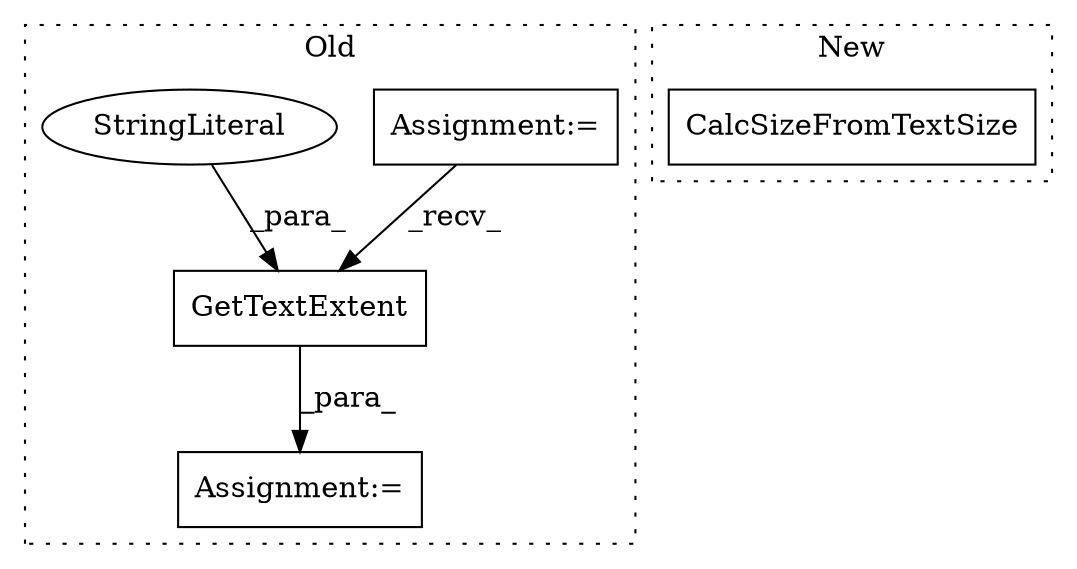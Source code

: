 digraph G {
subgraph cluster0 {
1 [label="GetTextExtent" a="32" s="2216,2233" l="14,1" shape="box"];
3 [label="Assignment:=" a="7" s="2197" l="2" shape="box"];
4 [label="Assignment:=" a="7" s="1405" l="2" shape="box"];
5 [label="StringLiteral" a="45" s="2230" l="3" shape="ellipse"];
label = "Old";
style="dotted";
}
subgraph cluster1 {
2 [label="CalcSizeFromTextSize" a="32" s="2038" l="22" shape="box"];
label = "New";
style="dotted";
}
1 -> 3 [label="_para_"];
4 -> 1 [label="_recv_"];
5 -> 1 [label="_para_"];
}